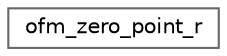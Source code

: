 digraph "Graphical Class Hierarchy"
{
 // LATEX_PDF_SIZE
  bgcolor="transparent";
  edge [fontname=Helvetica,fontsize=10,labelfontname=Helvetica,labelfontsize=10];
  node [fontname=Helvetica,fontsize=10,shape=box,height=0.2,width=0.4];
  rankdir="LR";
  Node0 [id="Node000000",label="ofm_zero_point_r",height=0.2,width=0.4,color="grey40", fillcolor="white", style="filled",URL="$structofm__zero__point__r.html",tooltip=" "];
}

